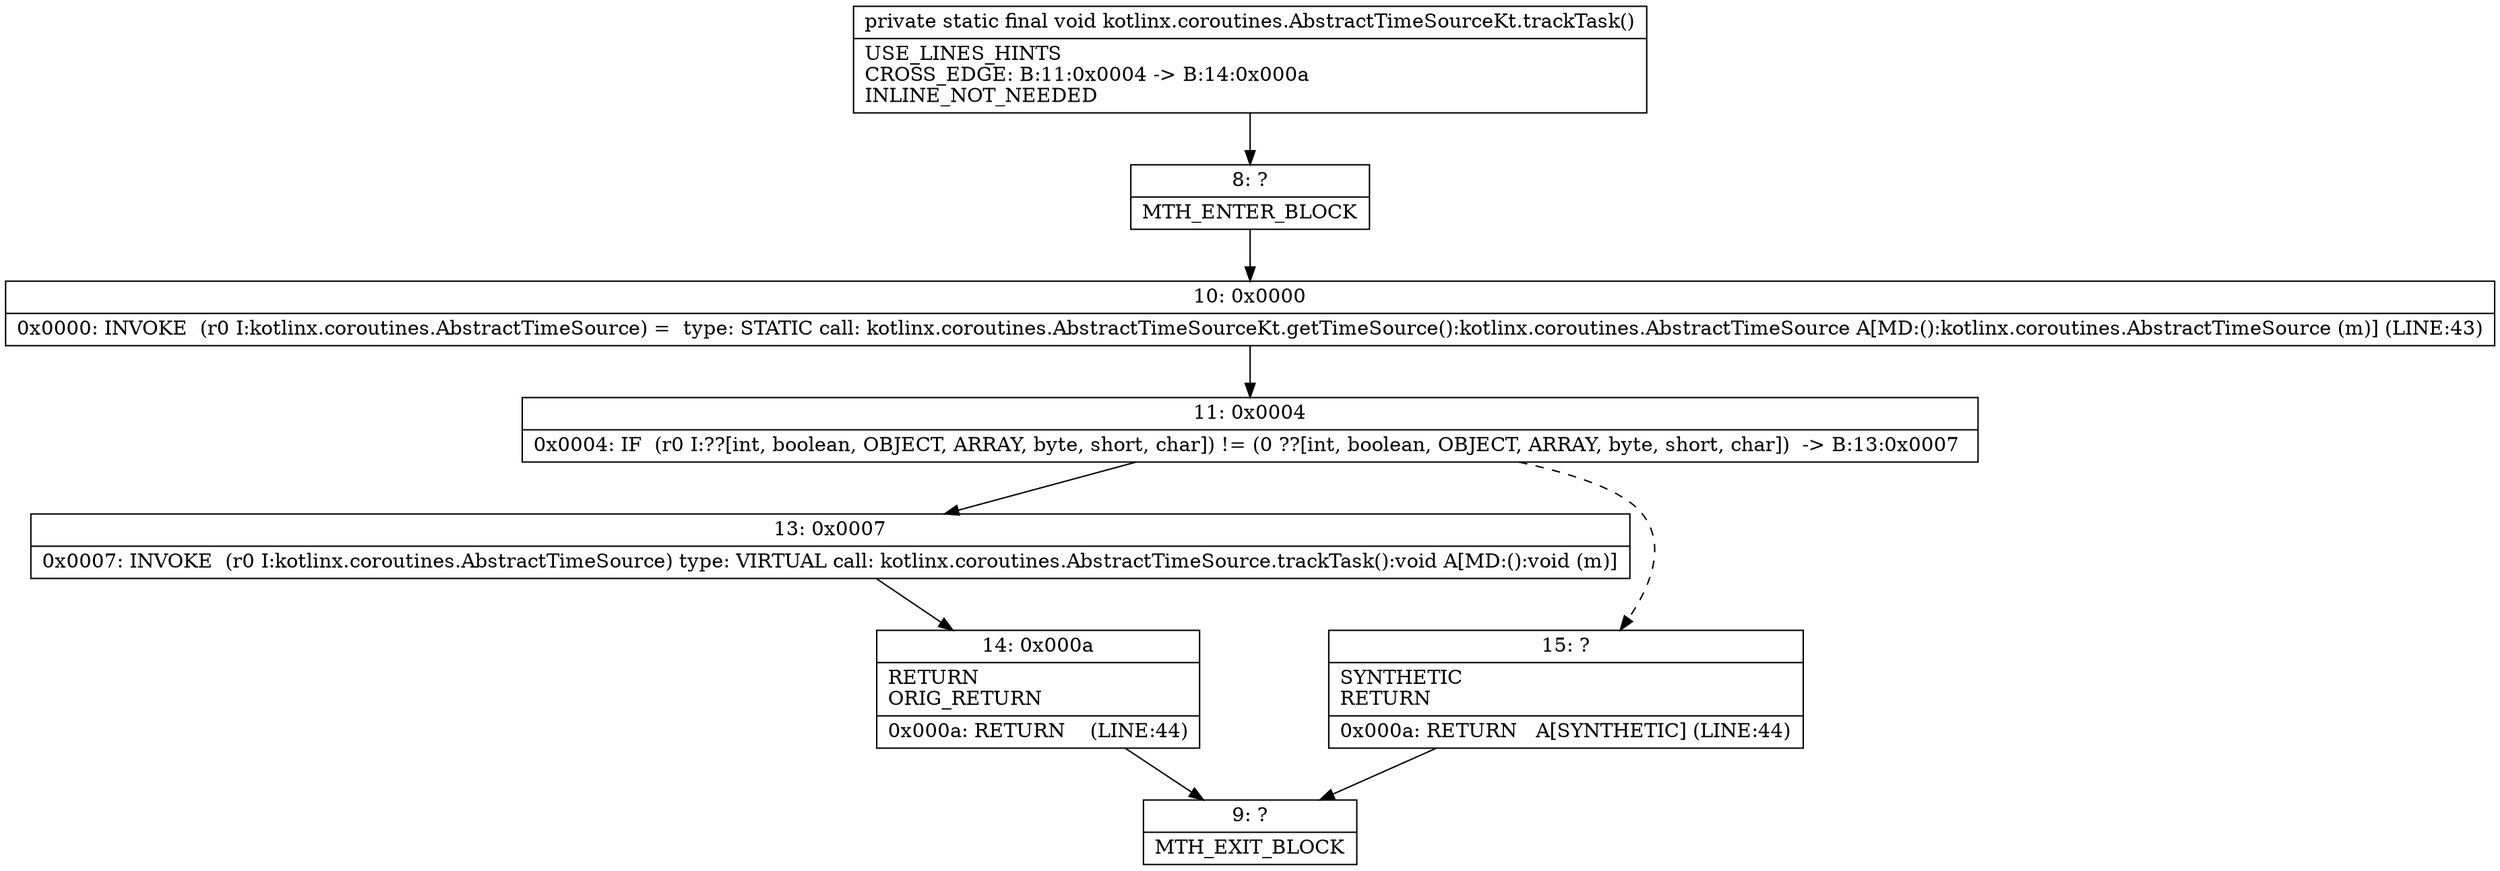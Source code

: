 digraph "CFG forkotlinx.coroutines.AbstractTimeSourceKt.trackTask()V" {
Node_8 [shape=record,label="{8\:\ ?|MTH_ENTER_BLOCK\l}"];
Node_10 [shape=record,label="{10\:\ 0x0000|0x0000: INVOKE  (r0 I:kotlinx.coroutines.AbstractTimeSource) =  type: STATIC call: kotlinx.coroutines.AbstractTimeSourceKt.getTimeSource():kotlinx.coroutines.AbstractTimeSource A[MD:():kotlinx.coroutines.AbstractTimeSource (m)] (LINE:43)\l}"];
Node_11 [shape=record,label="{11\:\ 0x0004|0x0004: IF  (r0 I:??[int, boolean, OBJECT, ARRAY, byte, short, char]) != (0 ??[int, boolean, OBJECT, ARRAY, byte, short, char])  \-\> B:13:0x0007 \l}"];
Node_13 [shape=record,label="{13\:\ 0x0007|0x0007: INVOKE  (r0 I:kotlinx.coroutines.AbstractTimeSource) type: VIRTUAL call: kotlinx.coroutines.AbstractTimeSource.trackTask():void A[MD:():void (m)]\l}"];
Node_14 [shape=record,label="{14\:\ 0x000a|RETURN\lORIG_RETURN\l|0x000a: RETURN    (LINE:44)\l}"];
Node_9 [shape=record,label="{9\:\ ?|MTH_EXIT_BLOCK\l}"];
Node_15 [shape=record,label="{15\:\ ?|SYNTHETIC\lRETURN\l|0x000a: RETURN   A[SYNTHETIC] (LINE:44)\l}"];
MethodNode[shape=record,label="{private static final void kotlinx.coroutines.AbstractTimeSourceKt.trackTask()  | USE_LINES_HINTS\lCROSS_EDGE: B:11:0x0004 \-\> B:14:0x000a\lINLINE_NOT_NEEDED\l}"];
MethodNode -> Node_8;Node_8 -> Node_10;
Node_10 -> Node_11;
Node_11 -> Node_13;
Node_11 -> Node_15[style=dashed];
Node_13 -> Node_14;
Node_14 -> Node_9;
Node_15 -> Node_9;
}

